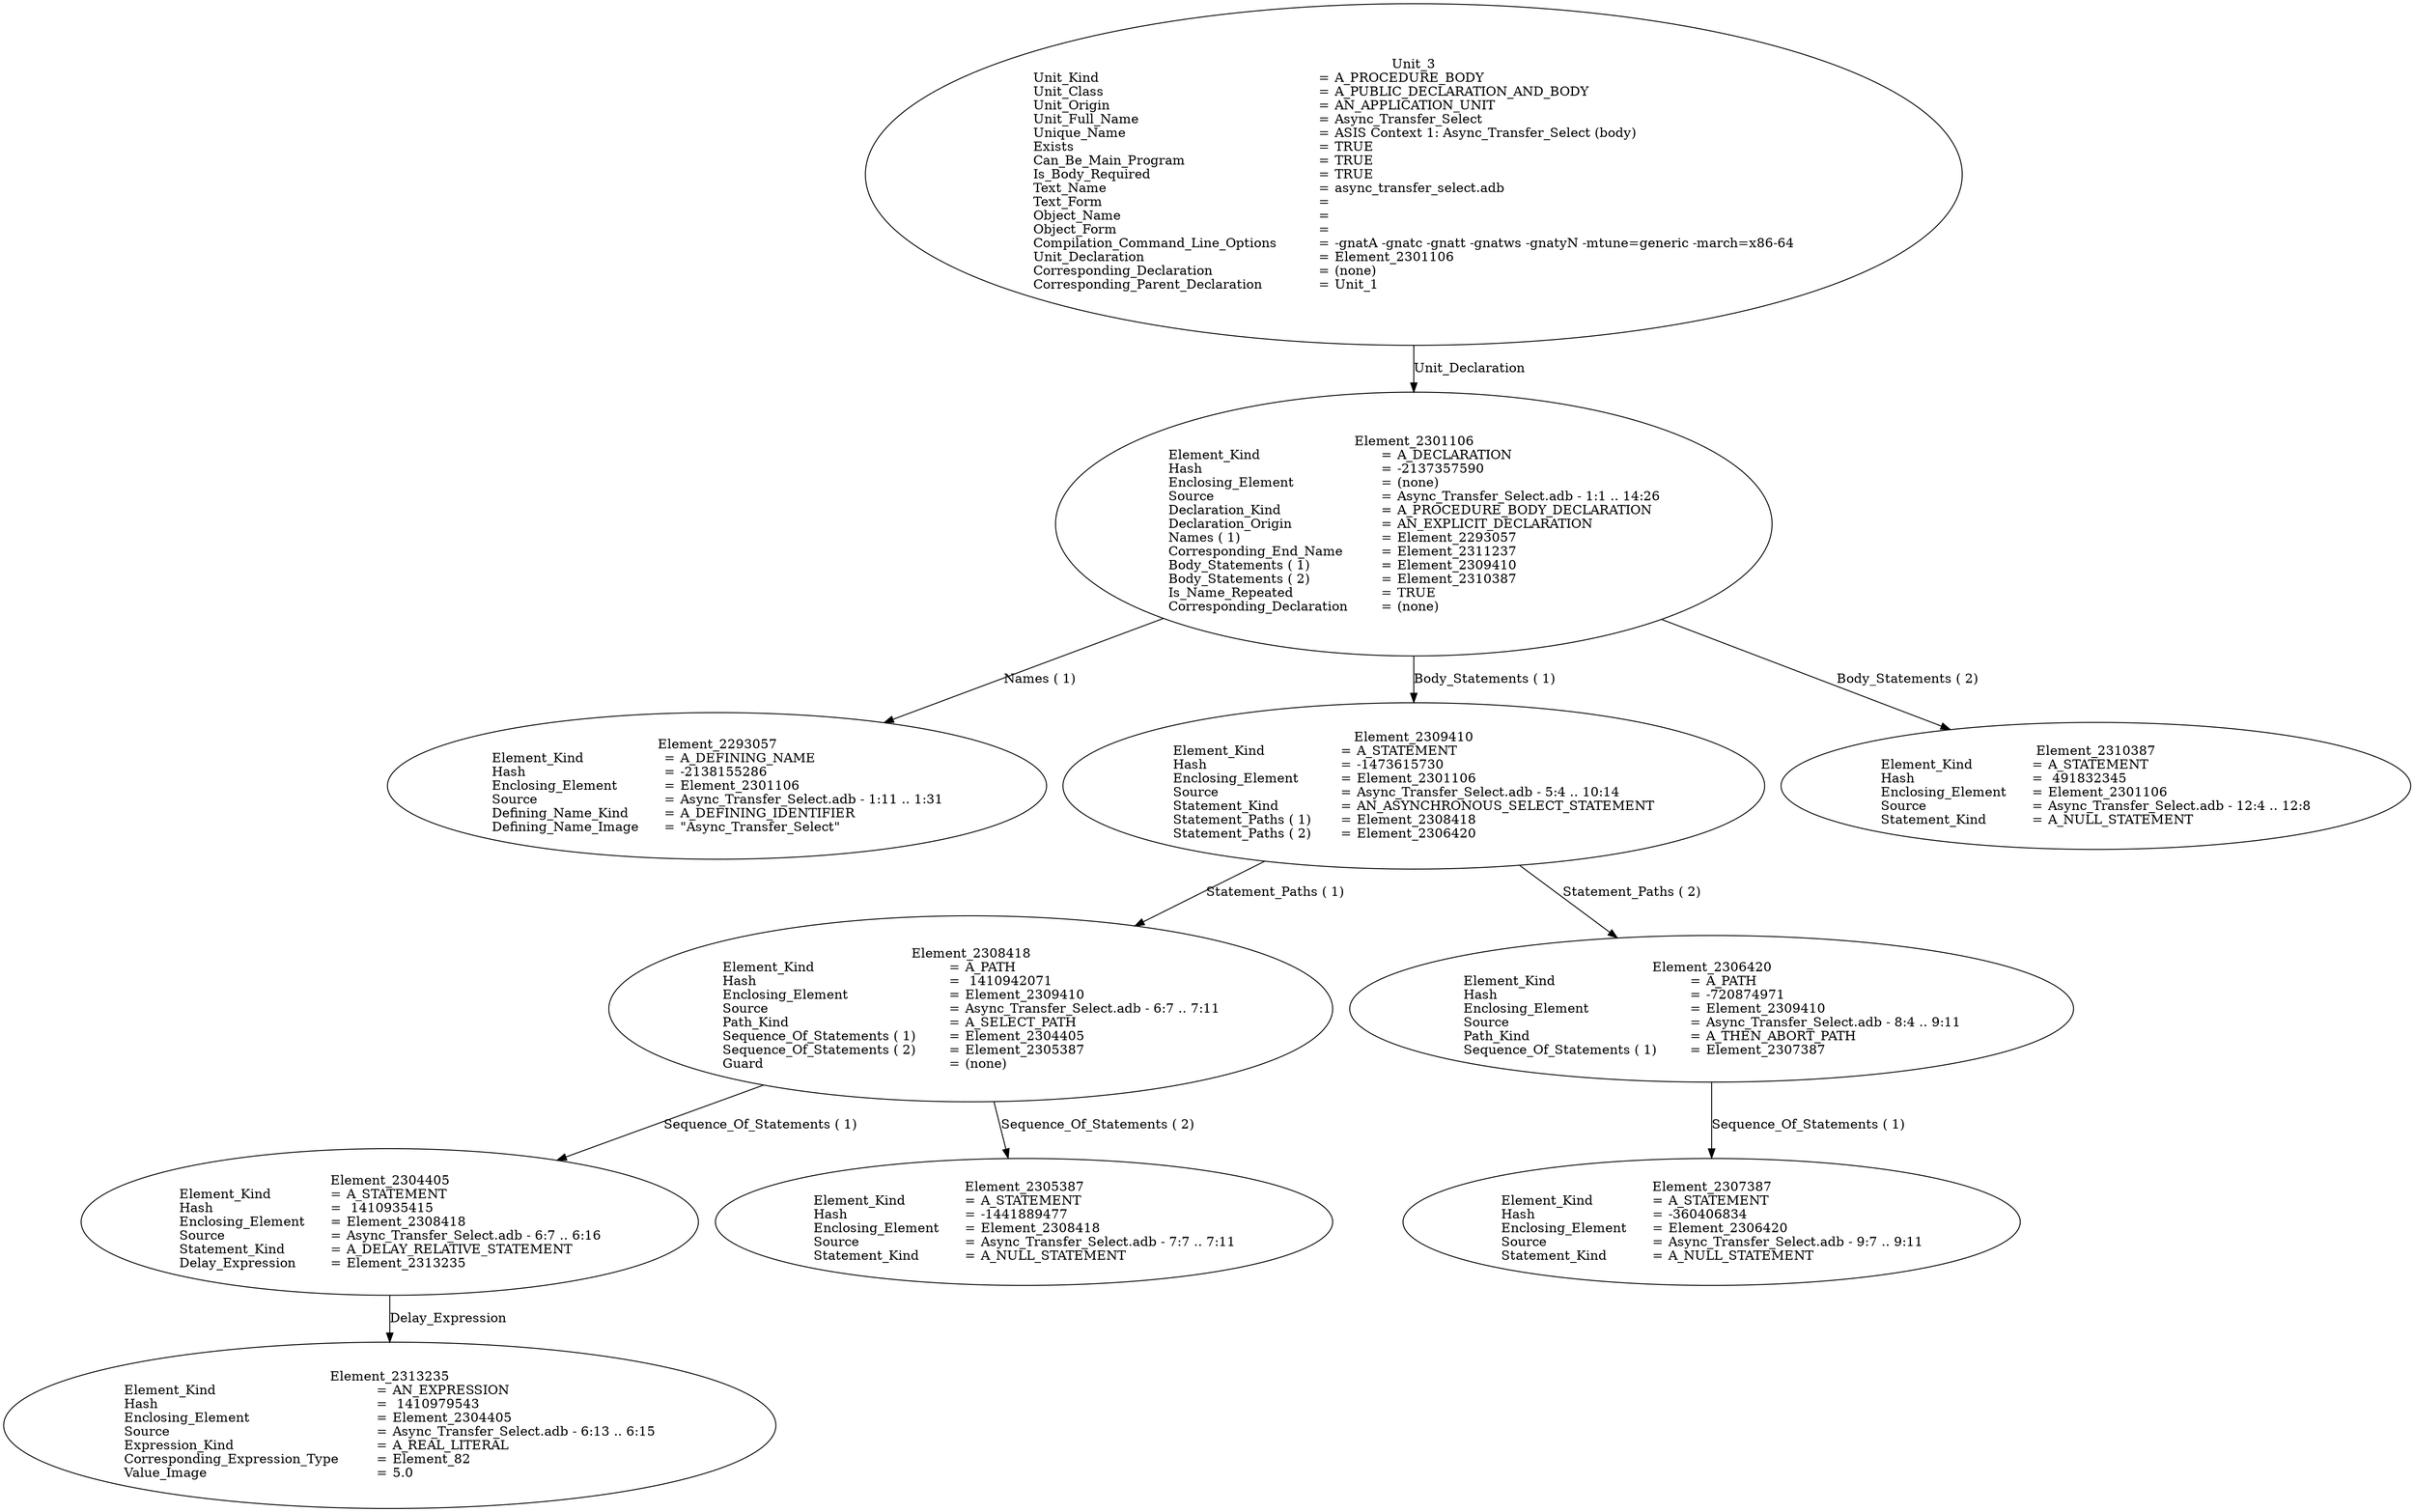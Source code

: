 digraph "async_transfer_select.adt" {
  Unit_3 -> Element_2301106
      [ label=Unit_Declaration ];
  Unit_3
      [ label=<<TABLE BORDER="0" CELLBORDER="0" CELLSPACING="0" CELLPADDING="0"> 
          <TR><TD COLSPAN="3">Unit_3</TD></TR>
          <TR><TD ALIGN="LEFT">Unit_Kind   </TD><TD> = </TD><TD ALIGN="LEFT">A_PROCEDURE_BODY</TD></TR>
          <TR><TD ALIGN="LEFT">Unit_Class   </TD><TD> = </TD><TD ALIGN="LEFT">A_PUBLIC_DECLARATION_AND_BODY</TD></TR>
          <TR><TD ALIGN="LEFT">Unit_Origin   </TD><TD> = </TD><TD ALIGN="LEFT">AN_APPLICATION_UNIT</TD></TR>
          <TR><TD ALIGN="LEFT">Unit_Full_Name    </TD><TD> = </TD><TD ALIGN="LEFT">Async_Transfer_Select</TD></TR>
          <TR><TD ALIGN="LEFT">Unique_Name   </TD><TD> = </TD><TD ALIGN="LEFT">ASIS Context 1: Async_Transfer_Select (body)</TD></TR>
          <TR><TD ALIGN="LEFT">Exists  </TD><TD> = </TD><TD ALIGN="LEFT">TRUE</TD></TR>
          <TR><TD ALIGN="LEFT">Can_Be_Main_Program     </TD><TD> = </TD><TD ALIGN="LEFT">TRUE</TD></TR>
          <TR><TD ALIGN="LEFT">Is_Body_Required     </TD><TD> = </TD><TD ALIGN="LEFT">TRUE</TD></TR>
          <TR><TD ALIGN="LEFT">Text_Name   </TD><TD> = </TD><TD ALIGN="LEFT">async_transfer_select.adb</TD></TR>
          <TR><TD ALIGN="LEFT">Text_Form   </TD><TD> = </TD><TD ALIGN="LEFT"></TD></TR>
          <TR><TD ALIGN="LEFT">Object_Name   </TD><TD> = </TD><TD ALIGN="LEFT"></TD></TR>
          <TR><TD ALIGN="LEFT">Object_Form   </TD><TD> = </TD><TD ALIGN="LEFT"></TD></TR>
          <TR><TD ALIGN="LEFT">Compilation_Command_Line_Options         </TD><TD> = </TD><TD ALIGN="LEFT">-gnatA -gnatc -gnatt -gnatws -gnatyN -mtune=generic -march=x86-64</TD></TR>
          <TR><TD ALIGN="LEFT">Unit_Declaration     </TD><TD> = </TD><TD ALIGN="LEFT">Element_2301106</TD></TR>
          <TR><TD ALIGN="LEFT">Corresponding_Declaration       </TD><TD> = </TD><TD ALIGN="LEFT">(none)</TD></TR>
          <TR><TD ALIGN="LEFT">Corresponding_Parent_Declaration         </TD><TD> = </TD><TD ALIGN="LEFT">Unit_1</TD></TR>
          </TABLE>> ];
  Element_2301106 -> Element_2293057
      [ label="Names ( 1)" ];
  Element_2301106 -> Element_2309410
      [ label="Body_Statements ( 1)" ];
  Element_2301106 -> Element_2310387
      [ label="Body_Statements ( 2)" ];
  Element_2301106
      [ label=<<TABLE BORDER="0" CELLBORDER="0" CELLSPACING="0" CELLPADDING="0"> 
          <TR><TD COLSPAN="3">Element_2301106</TD></TR>
          <TR><TD ALIGN="LEFT">Element_Kind    </TD><TD> = </TD><TD ALIGN="LEFT">A_DECLARATION</TD></TR>
          <TR><TD ALIGN="LEFT">Hash  </TD><TD> = </TD><TD ALIGN="LEFT">-2137357590</TD></TR>
          <TR><TD ALIGN="LEFT">Enclosing_Element     </TD><TD> = </TD><TD ALIGN="LEFT">(none)</TD></TR>
          <TR><TD ALIGN="LEFT">Source  </TD><TD> = </TD><TD ALIGN="LEFT">Async_Transfer_Select.adb - 1:1 .. 14:26</TD></TR>
          <TR><TD ALIGN="LEFT">Declaration_Kind     </TD><TD> = </TD><TD ALIGN="LEFT">A_PROCEDURE_BODY_DECLARATION</TD></TR>
          <TR><TD ALIGN="LEFT">Declaration_Origin     </TD><TD> = </TD><TD ALIGN="LEFT">AN_EXPLICIT_DECLARATION</TD></TR>
          <TR><TD ALIGN="LEFT">Names ( 1)   </TD><TD> = </TD><TD ALIGN="LEFT">Element_2293057</TD></TR>
          <TR><TD ALIGN="LEFT">Corresponding_End_Name      </TD><TD> = </TD><TD ALIGN="LEFT">Element_2311237</TD></TR>
          <TR><TD ALIGN="LEFT">Body_Statements ( 1)      </TD><TD> = </TD><TD ALIGN="LEFT">Element_2309410</TD></TR>
          <TR><TD ALIGN="LEFT">Body_Statements ( 2)      </TD><TD> = </TD><TD ALIGN="LEFT">Element_2310387</TD></TR>
          <TR><TD ALIGN="LEFT">Is_Name_Repeated     </TD><TD> = </TD><TD ALIGN="LEFT">TRUE</TD></TR>
          <TR><TD ALIGN="LEFT">Corresponding_Declaration       </TD><TD> = </TD><TD ALIGN="LEFT">(none)</TD></TR>
          </TABLE>> ];
  Element_2293057
      [ label=<<TABLE BORDER="0" CELLBORDER="0" CELLSPACING="0" CELLPADDING="0"> 
          <TR><TD COLSPAN="3">Element_2293057</TD></TR>
          <TR><TD ALIGN="LEFT">Element_Kind    </TD><TD> = </TD><TD ALIGN="LEFT">A_DEFINING_NAME</TD></TR>
          <TR><TD ALIGN="LEFT">Hash  </TD><TD> = </TD><TD ALIGN="LEFT">-2138155286</TD></TR>
          <TR><TD ALIGN="LEFT">Enclosing_Element     </TD><TD> = </TD><TD ALIGN="LEFT">Element_2301106</TD></TR>
          <TR><TD ALIGN="LEFT">Source  </TD><TD> = </TD><TD ALIGN="LEFT">Async_Transfer_Select.adb - 1:11 .. 1:31</TD></TR>
          <TR><TD ALIGN="LEFT">Defining_Name_Kind     </TD><TD> = </TD><TD ALIGN="LEFT">A_DEFINING_IDENTIFIER</TD></TR>
          <TR><TD ALIGN="LEFT">Defining_Name_Image     </TD><TD> = </TD><TD ALIGN="LEFT">"Async_Transfer_Select"</TD></TR>
          </TABLE>> ];
  Element_2309410 -> Element_2308418
      [ label="Statement_Paths ( 1)" ];
  Element_2309410 -> Element_2306420
      [ label="Statement_Paths ( 2)" ];
  Element_2309410
      [ label=<<TABLE BORDER="0" CELLBORDER="0" CELLSPACING="0" CELLPADDING="0"> 
          <TR><TD COLSPAN="3">Element_2309410</TD></TR>
          <TR><TD ALIGN="LEFT">Element_Kind    </TD><TD> = </TD><TD ALIGN="LEFT">A_STATEMENT</TD></TR>
          <TR><TD ALIGN="LEFT">Hash  </TD><TD> = </TD><TD ALIGN="LEFT">-1473615730</TD></TR>
          <TR><TD ALIGN="LEFT">Enclosing_Element     </TD><TD> = </TD><TD ALIGN="LEFT">Element_2301106</TD></TR>
          <TR><TD ALIGN="LEFT">Source  </TD><TD> = </TD><TD ALIGN="LEFT">Async_Transfer_Select.adb - 5:4 .. 10:14</TD></TR>
          <TR><TD ALIGN="LEFT">Statement_Kind    </TD><TD> = </TD><TD ALIGN="LEFT">AN_ASYNCHRONOUS_SELECT_STATEMENT</TD></TR>
          <TR><TD ALIGN="LEFT">Statement_Paths ( 1)      </TD><TD> = </TD><TD ALIGN="LEFT">Element_2308418</TD></TR>
          <TR><TD ALIGN="LEFT">Statement_Paths ( 2)      </TD><TD> = </TD><TD ALIGN="LEFT">Element_2306420</TD></TR>
          </TABLE>> ];
  Element_2308418 -> Element_2304405
      [ label="Sequence_Of_Statements ( 1)" ];
  Element_2308418 -> Element_2305387
      [ label="Sequence_Of_Statements ( 2)" ];
  Element_2308418
      [ label=<<TABLE BORDER="0" CELLBORDER="0" CELLSPACING="0" CELLPADDING="0"> 
          <TR><TD COLSPAN="3">Element_2308418</TD></TR>
          <TR><TD ALIGN="LEFT">Element_Kind    </TD><TD> = </TD><TD ALIGN="LEFT">A_PATH</TD></TR>
          <TR><TD ALIGN="LEFT">Hash  </TD><TD> = </TD><TD ALIGN="LEFT"> 1410942071</TD></TR>
          <TR><TD ALIGN="LEFT">Enclosing_Element     </TD><TD> = </TD><TD ALIGN="LEFT">Element_2309410</TD></TR>
          <TR><TD ALIGN="LEFT">Source  </TD><TD> = </TD><TD ALIGN="LEFT">Async_Transfer_Select.adb - 6:7 .. 7:11</TD></TR>
          <TR><TD ALIGN="LEFT">Path_Kind   </TD><TD> = </TD><TD ALIGN="LEFT">A_SELECT_PATH</TD></TR>
          <TR><TD ALIGN="LEFT">Sequence_Of_Statements ( 1)       </TD><TD> = </TD><TD ALIGN="LEFT">Element_2304405</TD></TR>
          <TR><TD ALIGN="LEFT">Sequence_Of_Statements ( 2)       </TD><TD> = </TD><TD ALIGN="LEFT">Element_2305387</TD></TR>
          <TR><TD ALIGN="LEFT">Guard  </TD><TD> = </TD><TD ALIGN="LEFT">(none)</TD></TR>
          </TABLE>> ];
  Element_2304405 -> Element_2313235
      [ label=Delay_Expression ];
  Element_2304405
      [ label=<<TABLE BORDER="0" CELLBORDER="0" CELLSPACING="0" CELLPADDING="0"> 
          <TR><TD COLSPAN="3">Element_2304405</TD></TR>
          <TR><TD ALIGN="LEFT">Element_Kind    </TD><TD> = </TD><TD ALIGN="LEFT">A_STATEMENT</TD></TR>
          <TR><TD ALIGN="LEFT">Hash  </TD><TD> = </TD><TD ALIGN="LEFT"> 1410935415</TD></TR>
          <TR><TD ALIGN="LEFT">Enclosing_Element     </TD><TD> = </TD><TD ALIGN="LEFT">Element_2308418</TD></TR>
          <TR><TD ALIGN="LEFT">Source  </TD><TD> = </TD><TD ALIGN="LEFT">Async_Transfer_Select.adb - 6:7 .. 6:16</TD></TR>
          <TR><TD ALIGN="LEFT">Statement_Kind    </TD><TD> = </TD><TD ALIGN="LEFT">A_DELAY_RELATIVE_STATEMENT</TD></TR>
          <TR><TD ALIGN="LEFT">Delay_Expression     </TD><TD> = </TD><TD ALIGN="LEFT">Element_2313235</TD></TR>
          </TABLE>> ];
  Element_2313235
      [ label=<<TABLE BORDER="0" CELLBORDER="0" CELLSPACING="0" CELLPADDING="0"> 
          <TR><TD COLSPAN="3">Element_2313235</TD></TR>
          <TR><TD ALIGN="LEFT">Element_Kind    </TD><TD> = </TD><TD ALIGN="LEFT">AN_EXPRESSION</TD></TR>
          <TR><TD ALIGN="LEFT">Hash  </TD><TD> = </TD><TD ALIGN="LEFT"> 1410979543</TD></TR>
          <TR><TD ALIGN="LEFT">Enclosing_Element     </TD><TD> = </TD><TD ALIGN="LEFT">Element_2304405</TD></TR>
          <TR><TD ALIGN="LEFT">Source  </TD><TD> = </TD><TD ALIGN="LEFT">Async_Transfer_Select.adb - 6:13 .. 6:15</TD></TR>
          <TR><TD ALIGN="LEFT">Expression_Kind    </TD><TD> = </TD><TD ALIGN="LEFT">A_REAL_LITERAL</TD></TR>
          <TR><TD ALIGN="LEFT">Corresponding_Expression_Type        </TD><TD> = </TD><TD ALIGN="LEFT">Element_82</TD></TR>
          <TR><TD ALIGN="LEFT">Value_Image   </TD><TD> = </TD><TD ALIGN="LEFT">5.0</TD></TR>
          </TABLE>> ];
  Element_2305387
      [ label=<<TABLE BORDER="0" CELLBORDER="0" CELLSPACING="0" CELLPADDING="0"> 
          <TR><TD COLSPAN="3">Element_2305387</TD></TR>
          <TR><TD ALIGN="LEFT">Element_Kind    </TD><TD> = </TD><TD ALIGN="LEFT">A_STATEMENT</TD></TR>
          <TR><TD ALIGN="LEFT">Hash  </TD><TD> = </TD><TD ALIGN="LEFT">-1441889477</TD></TR>
          <TR><TD ALIGN="LEFT">Enclosing_Element     </TD><TD> = </TD><TD ALIGN="LEFT">Element_2308418</TD></TR>
          <TR><TD ALIGN="LEFT">Source  </TD><TD> = </TD><TD ALIGN="LEFT">Async_Transfer_Select.adb - 7:7 .. 7:11</TD></TR>
          <TR><TD ALIGN="LEFT">Statement_Kind    </TD><TD> = </TD><TD ALIGN="LEFT">A_NULL_STATEMENT</TD></TR>
          </TABLE>> ];
  Element_2306420 -> Element_2307387
      [ label="Sequence_Of_Statements ( 1)" ];
  Element_2306420
      [ label=<<TABLE BORDER="0" CELLBORDER="0" CELLSPACING="0" CELLPADDING="0"> 
          <TR><TD COLSPAN="3">Element_2306420</TD></TR>
          <TR><TD ALIGN="LEFT">Element_Kind    </TD><TD> = </TD><TD ALIGN="LEFT">A_PATH</TD></TR>
          <TR><TD ALIGN="LEFT">Hash  </TD><TD> = </TD><TD ALIGN="LEFT">-720874971</TD></TR>
          <TR><TD ALIGN="LEFT">Enclosing_Element     </TD><TD> = </TD><TD ALIGN="LEFT">Element_2309410</TD></TR>
          <TR><TD ALIGN="LEFT">Source  </TD><TD> = </TD><TD ALIGN="LEFT">Async_Transfer_Select.adb - 8:4 .. 9:11</TD></TR>
          <TR><TD ALIGN="LEFT">Path_Kind   </TD><TD> = </TD><TD ALIGN="LEFT">A_THEN_ABORT_PATH</TD></TR>
          <TR><TD ALIGN="LEFT">Sequence_Of_Statements ( 1)       </TD><TD> = </TD><TD ALIGN="LEFT">Element_2307387</TD></TR>
          </TABLE>> ];
  Element_2307387
      [ label=<<TABLE BORDER="0" CELLBORDER="0" CELLSPACING="0" CELLPADDING="0"> 
          <TR><TD COLSPAN="3">Element_2307387</TD></TR>
          <TR><TD ALIGN="LEFT">Element_Kind    </TD><TD> = </TD><TD ALIGN="LEFT">A_STATEMENT</TD></TR>
          <TR><TD ALIGN="LEFT">Hash  </TD><TD> = </TD><TD ALIGN="LEFT">-360406834</TD></TR>
          <TR><TD ALIGN="LEFT">Enclosing_Element     </TD><TD> = </TD><TD ALIGN="LEFT">Element_2306420</TD></TR>
          <TR><TD ALIGN="LEFT">Source  </TD><TD> = </TD><TD ALIGN="LEFT">Async_Transfer_Select.adb - 9:7 .. 9:11</TD></TR>
          <TR><TD ALIGN="LEFT">Statement_Kind    </TD><TD> = </TD><TD ALIGN="LEFT">A_NULL_STATEMENT</TD></TR>
          </TABLE>> ];
  Element_2310387
      [ label=<<TABLE BORDER="0" CELLBORDER="0" CELLSPACING="0" CELLPADDING="0"> 
          <TR><TD COLSPAN="3">Element_2310387</TD></TR>
          <TR><TD ALIGN="LEFT">Element_Kind    </TD><TD> = </TD><TD ALIGN="LEFT">A_STATEMENT</TD></TR>
          <TR><TD ALIGN="LEFT">Hash  </TD><TD> = </TD><TD ALIGN="LEFT"> 491832345</TD></TR>
          <TR><TD ALIGN="LEFT">Enclosing_Element     </TD><TD> = </TD><TD ALIGN="LEFT">Element_2301106</TD></TR>
          <TR><TD ALIGN="LEFT">Source  </TD><TD> = </TD><TD ALIGN="LEFT">Async_Transfer_Select.adb - 12:4 .. 12:8</TD></TR>
          <TR><TD ALIGN="LEFT">Statement_Kind    </TD><TD> = </TD><TD ALIGN="LEFT">A_NULL_STATEMENT</TD></TR>
          </TABLE>> ]
}

